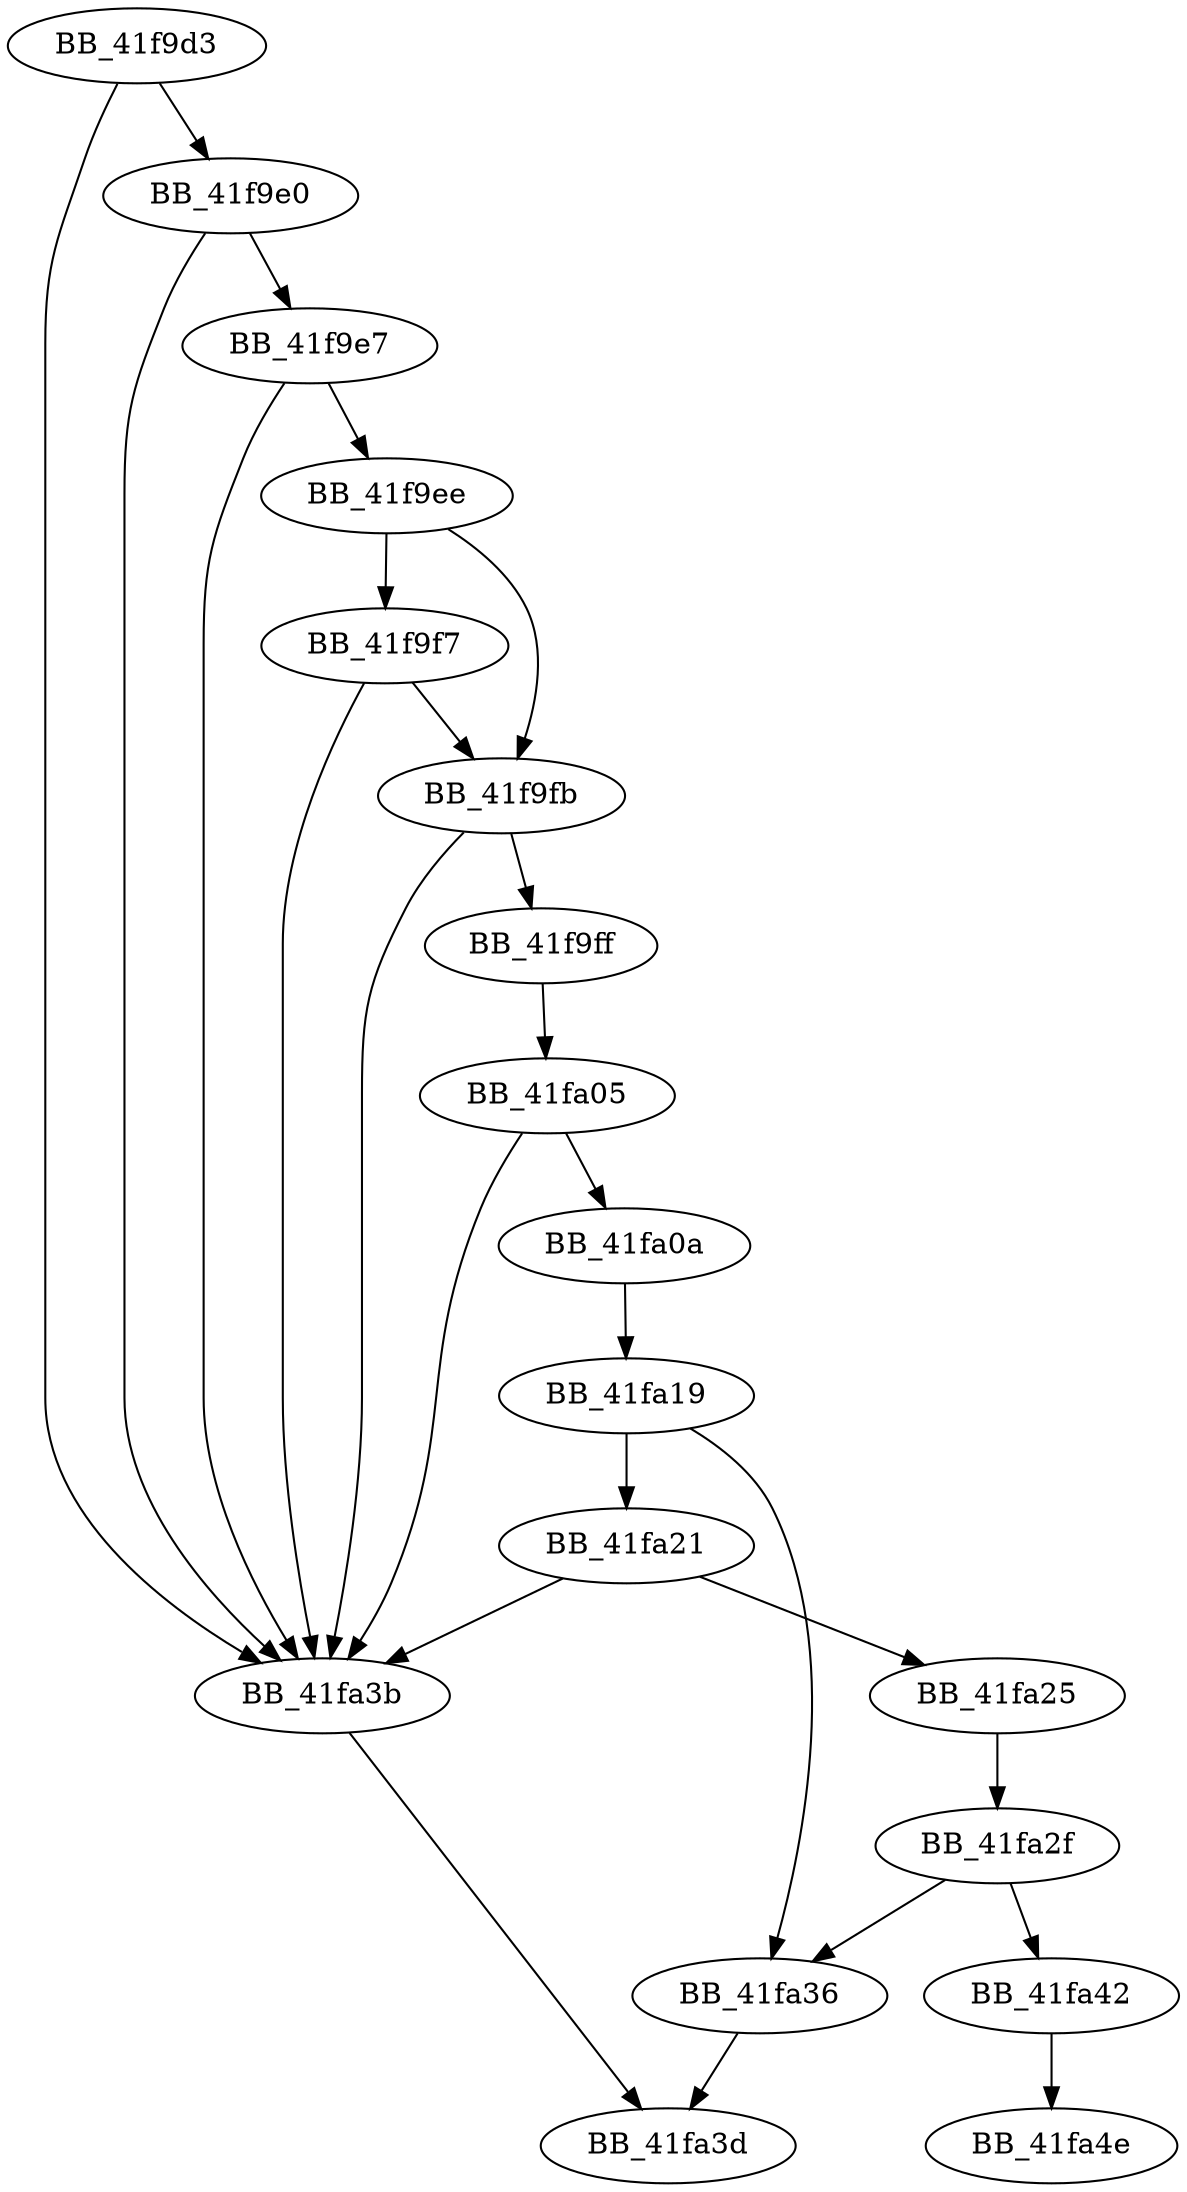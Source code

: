 DiGraph ___crtDownlevelLCIDToLocaleName{
BB_41f9d3->BB_41f9e0
BB_41f9d3->BB_41fa3b
BB_41f9e0->BB_41f9e7
BB_41f9e0->BB_41fa3b
BB_41f9e7->BB_41f9ee
BB_41f9e7->BB_41fa3b
BB_41f9ee->BB_41f9f7
BB_41f9ee->BB_41f9fb
BB_41f9f7->BB_41f9fb
BB_41f9f7->BB_41fa3b
BB_41f9fb->BB_41f9ff
BB_41f9fb->BB_41fa3b
BB_41f9ff->BB_41fa05
BB_41fa05->BB_41fa0a
BB_41fa05->BB_41fa3b
BB_41fa0a->BB_41fa19
BB_41fa19->BB_41fa21
BB_41fa19->BB_41fa36
BB_41fa21->BB_41fa25
BB_41fa21->BB_41fa3b
BB_41fa25->BB_41fa2f
BB_41fa2f->BB_41fa36
BB_41fa2f->BB_41fa42
BB_41fa36->BB_41fa3d
BB_41fa3b->BB_41fa3d
BB_41fa42->BB_41fa4e
}
